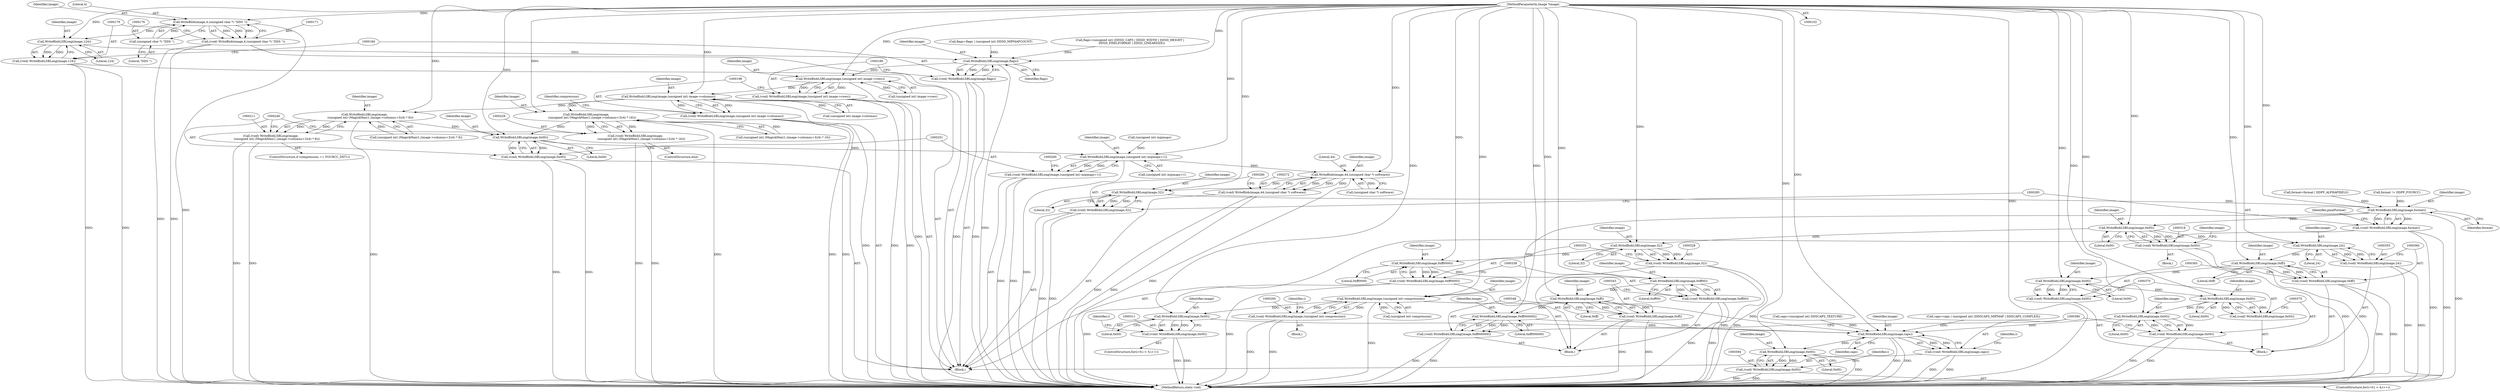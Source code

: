 digraph "0_ImageMagick_d7325bac173492b358417a0ad49fabad44447d52_9@pointer" {
"1000172" [label="(Call,WriteBlob(image,4,(unsigned char *) \"DDS \"))"];
"1000103" [label="(MethodParameterIn,Image *image)"];
"1000175" [label="(Call,(unsigned char *) \"DDS \")"];
"1000170" [label="(Call,(void) WriteBlob(image,4,(unsigned char *) \"DDS \"))"];
"1000180" [label="(Call,WriteBlobLSBLong(image,124))"];
"1000178" [label="(Call,(void) WriteBlobLSBLong(image,124))"];
"1000185" [label="(Call,WriteBlobLSBLong(image,flags))"];
"1000183" [label="(Call,(void) WriteBlobLSBLong(image,flags))"];
"1000190" [label="(Call,WriteBlobLSBLong(image,(unsigned int) image->rows))"];
"1000188" [label="(Call,(void) WriteBlobLSBLong(image,(unsigned int) image->rows))"];
"1000199" [label="(Call,WriteBlobLSBLong(image,(unsigned int) image->columns))"];
"1000197" [label="(Call,(void) WriteBlobLSBLong(image,(unsigned int) image->columns))"];
"1000212" [label="(Call,WriteBlobLSBLong(image,\n             (unsigned int) (MagickMax(1,(image->columns+3)/4) * 8)))"];
"1000210" [label="(Call,(void) WriteBlobLSBLong(image,\n             (unsigned int) (MagickMax(1,(image->columns+3)/4) * 8)))"];
"1000247" [label="(Call,WriteBlobLSBLong(image,0x00))"];
"1000245" [label="(Call,(void) WriteBlobLSBLong(image,0x00))"];
"1000252" [label="(Call,WriteBlobLSBLong(image,(unsigned int) mipmaps+1))"];
"1000250" [label="(Call,(void) WriteBlobLSBLong(image,(unsigned int) mipmaps+1))"];
"1000273" [label="(Call,WriteBlob(image,44,(unsigned char *) software))"];
"1000271" [label="(Call,(void) WriteBlob(image,44,(unsigned char *) software))"];
"1000281" [label="(Call,WriteBlobLSBLong(image,32))"];
"1000279" [label="(Call,(void) WriteBlobLSBLong(image,32))"];
"1000286" [label="(Call,WriteBlobLSBLong(image,format))"];
"1000284" [label="(Call,(void) WriteBlobLSBLong(image,format))"];
"1000296" [label="(Call,WriteBlobLSBLong(image,(unsigned int) compression))"];
"1000294" [label="(Call,(void) WriteBlobLSBLong(image,(unsigned int) compression))"];
"1000312" [label="(Call,WriteBlobLSBLong(image,0x00))"];
"1000310" [label="(Call,(void) WriteBlobLSBLong(image,0x00))"];
"1000381" [label="(Call,WriteBlobLSBLong(image,caps))"];
"1000379" [label="(Call,(void) WriteBlobLSBLong(image,caps))"];
"1000395" [label="(Call,WriteBlobLSBLong(image,0x00))"];
"1000393" [label="(Call,(void) WriteBlobLSBLong(image,0x00))"];
"1000319" [label="(Call,WriteBlobLSBLong(image,0x00))"];
"1000317" [label="(Call,(void) WriteBlobLSBLong(image,0x00))"];
"1000329" [label="(Call,WriteBlobLSBLong(image,32))"];
"1000327" [label="(Call,(void) WriteBlobLSBLong(image,32))"];
"1000334" [label="(Call,WriteBlobLSBLong(image,0xff0000))"];
"1000332" [label="(Call,(void) WriteBlobLSBLong(image,0xff0000))"];
"1000339" [label="(Call,WriteBlobLSBLong(image,0xff00))"];
"1000337" [label="(Call,(void) WriteBlobLSBLong(image,0xff00))"];
"1000344" [label="(Call,WriteBlobLSBLong(image,0xff))"];
"1000342" [label="(Call,(void) WriteBlobLSBLong(image,0xff))"];
"1000349" [label="(Call,WriteBlobLSBLong(image,0xff000000))"];
"1000347" [label="(Call,(void) WriteBlobLSBLong(image,0xff000000))"];
"1000356" [label="(Call,WriteBlobLSBLong(image,24))"];
"1000354" [label="(Call,(void) WriteBlobLSBLong(image,24))"];
"1000361" [label="(Call,WriteBlobLSBLong(image,0xff))"];
"1000359" [label="(Call,(void) WriteBlobLSBLong(image,0xff))"];
"1000366" [label="(Call,WriteBlobLSBLong(image,0x00))"];
"1000364" [label="(Call,(void) WriteBlobLSBLong(image,0x00))"];
"1000371" [label="(Call,WriteBlobLSBLong(image,0x00))"];
"1000369" [label="(Call,(void) WriteBlobLSBLong(image,0x00))"];
"1000376" [label="(Call,WriteBlobLSBLong(image,0x00))"];
"1000374" [label="(Call,(void) WriteBlobLSBLong(image,0x00))"];
"1000230" [label="(Call,WriteBlobLSBLong(image,\n             (unsigned int) (MagickMax(1,(image->columns+3)/4) * 16)))"];
"1000228" [label="(Call,(void) WriteBlobLSBLong(image,\n             (unsigned int) (MagickMax(1,(image->columns+3)/4) * 16)))"];
"1000393" [label="(Call,(void) WriteBlobLSBLong(image,0x00))"];
"1000335" [label="(Identifier,image)"];
"1000170" [label="(Call,(void) WriteBlob(image,4,(unsigned char *) \"DDS \"))"];
"1000296" [label="(Call,WriteBlobLSBLong(image,(unsigned int) compression))"];
"1000191" [label="(Identifier,image)"];
"1000398" [label="(MethodReturn,static void)"];
"1000284" [label="(Call,(void) WriteBlobLSBLong(image,format))"];
"1000180" [label="(Call,WriteBlobLSBLong(image,124))"];
"1000397" [label="(Literal,0x00)"];
"1000297" [label="(Identifier,image)"];
"1000255" [label="(Call,(unsigned int) mipmaps)"];
"1000316" [label="(Block,)"];
"1000337" [label="(Call,(void) WriteBlobLSBLong(image,0xff00))"];
"1000384" [label="(ControlStructure,for(i=0;i < 4;i++))"];
"1000228" [label="(Call,(void) WriteBlobLSBLong(image,\n             (unsigned int) (MagickMax(1,(image->columns+3)/4) * 16)))"];
"1000362" [label="(Identifier,image)"];
"1000347" [label="(Call,(void) WriteBlobLSBLong(image,0xff000000))"];
"1000248" [label="(Identifier,image)"];
"1000373" [label="(Literal,0x00)"];
"1000190" [label="(Call,WriteBlobLSBLong(image,(unsigned int) image->rows))"];
"1000181" [label="(Identifier,image)"];
"1000350" [label="(Identifier,image)"];
"1000319" [label="(Call,WriteBlobLSBLong(image,0x00))"];
"1000126" [label="(Call,caps=(unsigned int) DDSCAPS_TEXTURE)"];
"1000340" [label="(Identifier,image)"];
"1000378" [label="(Literal,0x00)"];
"1000206" [label="(ControlStructure,if (compression == FOURCC_DXT1))"];
"1000313" [label="(Identifier,image)"];
"1000369" [label="(Call,(void) WriteBlobLSBLong(image,0x00))"];
"1000213" [label="(Identifier,image)"];
"1000358" [label="(Literal,24)"];
"1000227" [label="(ControlStructure,else)"];
"1000381" [label="(Call,WriteBlobLSBLong(image,caps))"];
"1000165" [label="(Call,format=format | DDPF_ALPHAPIXELS)"];
"1000159" [label="(Call,format != DDPF_FOURCC)"];
"1000356" [label="(Call,WriteBlobLSBLong(image,24))"];
"1000183" [label="(Call,(void) WriteBlobLSBLong(image,flags))"];
"1000141" [label="(Call,flags=flags | (unsigned int) DDSD_MIPMAPCOUNT)"];
"1000291" [label="(Identifier,pixelFormat)"];
"1000367" [label="(Identifier,image)"];
"1000354" [label="(Call,(void) WriteBlobLSBLong(image,24))"];
"1000376" [label="(Call,WriteBlobLSBLong(image,0x00))"];
"1000336" [label="(Literal,0xff0000)"];
"1000314" [label="(Literal,0x00)"];
"1000177" [label="(Literal,\"DDS \")"];
"1000293" [label="(Block,)"];
"1000334" [label="(Call,WriteBlobLSBLong(image,0xff0000))"];
"1000346" [label="(Literal,0xff)"];
"1000382" [label="(Identifier,image)"];
"1000395" [label="(Call,WriteBlobLSBLong(image,0x00))"];
"1000188" [label="(Call,(void) WriteBlobLSBLong(image,(unsigned int) image->rows))"];
"1000345" [label="(Identifier,image)"];
"1000199" [label="(Call,WriteBlobLSBLong(image,(unsigned int) image->columns))"];
"1000192" [label="(Call,(unsigned int) image->rows)"];
"1000396" [label="(Identifier,image)"];
"1000185" [label="(Call,WriteBlobLSBLong(image,flags))"];
"1000320" [label="(Identifier,image)"];
"1000283" [label="(Literal,32)"];
"1000332" [label="(Call,(void) WriteBlobLSBLong(image,0xff0000))"];
"1000329" [label="(Call,WriteBlobLSBLong(image,32))"];
"1000208" [label="(Identifier,compression)"];
"1000331" [label="(Literal,32)"];
"1000230" [label="(Call,WriteBlobLSBLong(image,\n             (unsigned int) (MagickMax(1,(image->columns+3)/4) * 16)))"];
"1000175" [label="(Call,(unsigned char *) \"DDS \")"];
"1000249" [label="(Literal,0x00)"];
"1000247" [label="(Call,WriteBlobLSBLong(image,0x00))"];
"1000392" [label="(Identifier,i)"];
"1000327" [label="(Call,(void) WriteBlobLSBLong(image,32))"];
"1000364" [label="(Call,(void) WriteBlobLSBLong(image,0x00))"];
"1000174" [label="(Literal,4)"];
"1000212" [label="(Call,WriteBlobLSBLong(image,\n             (unsigned int) (MagickMax(1,(image->columns+3)/4) * 8)))"];
"1000253" [label="(Identifier,image)"];
"1000342" [label="(Call,(void) WriteBlobLSBLong(image,0xff))"];
"1000182" [label="(Literal,124)"];
"1000361" [label="(Call,WriteBlobLSBLong(image,0xff))"];
"1000303" [label="(Identifier,i)"];
"1000339" [label="(Call,WriteBlobLSBLong(image,0xff00))"];
"1000351" [label="(Literal,0xff000000)"];
"1000279" [label="(Call,(void) WriteBlobLSBLong(image,32))"];
"1000250" [label="(Call,(void) WriteBlobLSBLong(image,(unsigned int) mipmaps+1))"];
"1000310" [label="(Call,(void) WriteBlobLSBLong(image,0x00))"];
"1000214" [label="(Call,(unsigned int) (MagickMax(1,(image->columns+3)/4) * 8))"];
"1000312" [label="(Call,WriteBlobLSBLong(image,0x00))"];
"1000383" [label="(Identifier,caps)"];
"1000330" [label="(Identifier,image)"];
"1000281" [label="(Call,WriteBlobLSBLong(image,32))"];
"1000187" [label="(Identifier,flags)"];
"1000148" [label="(Call,caps=caps | (unsigned int) (DDSCAPS_MIPMAP | DDSCAPS_COMPLEX))"];
"1000113" [label="(Call,flags=(unsigned int) (DDSD_CAPS | DDSD_WIDTH | DDSD_HEIGHT |\n    DDSD_PIXELFORMAT | DDSD_LINEARSIZE))"];
"1000309" [label="(Identifier,i)"];
"1000231" [label="(Identifier,image)"];
"1000288" [label="(Identifier,format)"];
"1000374" [label="(Call,(void) WriteBlobLSBLong(image,0x00))"];
"1000368" [label="(Literal,0x00)"];
"1000301" [label="(ControlStructure,for(i=0;i < 5;i++))"];
"1000341" [label="(Literal,0xff00)"];
"1000321" [label="(Literal,0x00)"];
"1000282" [label="(Identifier,image)"];
"1000294" [label="(Call,(void) WriteBlobLSBLong(image,(unsigned int) compression))"];
"1000349" [label="(Call,WriteBlobLSBLong(image,0xff000000))"];
"1000274" [label="(Identifier,image)"];
"1000186" [label="(Identifier,image)"];
"1000107" [label="(Block,)"];
"1000232" [label="(Call,(unsigned int) (MagickMax(1,(image->columns+3)/4) * 16))"];
"1000197" [label="(Call,(void) WriteBlobLSBLong(image,(unsigned int) image->columns))"];
"1000359" [label="(Call,(void) WriteBlobLSBLong(image,0xff))"];
"1000210" [label="(Call,(void) WriteBlobLSBLong(image,\n             (unsigned int) (MagickMax(1,(image->columns+3)/4) * 8)))"];
"1000275" [label="(Literal,44)"];
"1000273" [label="(Call,WriteBlob(image,44,(unsigned char *) software))"];
"1000254" [label="(Call,(unsigned int) mipmaps+1)"];
"1000286" [label="(Call,WriteBlobLSBLong(image,format))"];
"1000366" [label="(Call,WriteBlobLSBLong(image,0x00))"];
"1000357" [label="(Identifier,image)"];
"1000201" [label="(Call,(unsigned int) image->columns)"];
"1000173" [label="(Identifier,image)"];
"1000245" [label="(Call,(void) WriteBlobLSBLong(image,0x00))"];
"1000372" [label="(Identifier,image)"];
"1000271" [label="(Call,(void) WriteBlob(image,44,(unsigned char *) software))"];
"1000353" [label="(Block,)"];
"1000287" [label="(Identifier,image)"];
"1000298" [label="(Call,(unsigned int) compression)"];
"1000200" [label="(Identifier,image)"];
"1000317" [label="(Call,(void) WriteBlobLSBLong(image,0x00))"];
"1000371" [label="(Call,WriteBlobLSBLong(image,0x00))"];
"1000363" [label="(Literal,0xff)"];
"1000103" [label="(MethodParameterIn,Image *image)"];
"1000344" [label="(Call,WriteBlobLSBLong(image,0xff))"];
"1000377" [label="(Identifier,image)"];
"1000178" [label="(Call,(void) WriteBlobLSBLong(image,124))"];
"1000252" [label="(Call,WriteBlobLSBLong(image,(unsigned int) mipmaps+1))"];
"1000386" [label="(Identifier,i)"];
"1000324" [label="(Identifier,image)"];
"1000276" [label="(Call,(unsigned char *) software)"];
"1000379" [label="(Call,(void) WriteBlobLSBLong(image,caps))"];
"1000172" [label="(Call,WriteBlob(image,4,(unsigned char *) \"DDS \"))"];
"1000326" [label="(Block,)"];
"1000172" -> "1000170"  [label="AST: "];
"1000172" -> "1000175"  [label="CFG: "];
"1000173" -> "1000172"  [label="AST: "];
"1000174" -> "1000172"  [label="AST: "];
"1000175" -> "1000172"  [label="AST: "];
"1000170" -> "1000172"  [label="CFG: "];
"1000172" -> "1000398"  [label="DDG: "];
"1000172" -> "1000170"  [label="DDG: "];
"1000172" -> "1000170"  [label="DDG: "];
"1000172" -> "1000170"  [label="DDG: "];
"1000103" -> "1000172"  [label="DDG: "];
"1000175" -> "1000172"  [label="DDG: "];
"1000172" -> "1000180"  [label="DDG: "];
"1000103" -> "1000102"  [label="AST: "];
"1000103" -> "1000398"  [label="DDG: "];
"1000103" -> "1000180"  [label="DDG: "];
"1000103" -> "1000185"  [label="DDG: "];
"1000103" -> "1000190"  [label="DDG: "];
"1000103" -> "1000199"  [label="DDG: "];
"1000103" -> "1000212"  [label="DDG: "];
"1000103" -> "1000230"  [label="DDG: "];
"1000103" -> "1000247"  [label="DDG: "];
"1000103" -> "1000252"  [label="DDG: "];
"1000103" -> "1000273"  [label="DDG: "];
"1000103" -> "1000281"  [label="DDG: "];
"1000103" -> "1000286"  [label="DDG: "];
"1000103" -> "1000296"  [label="DDG: "];
"1000103" -> "1000312"  [label="DDG: "];
"1000103" -> "1000319"  [label="DDG: "];
"1000103" -> "1000329"  [label="DDG: "];
"1000103" -> "1000334"  [label="DDG: "];
"1000103" -> "1000339"  [label="DDG: "];
"1000103" -> "1000344"  [label="DDG: "];
"1000103" -> "1000349"  [label="DDG: "];
"1000103" -> "1000356"  [label="DDG: "];
"1000103" -> "1000361"  [label="DDG: "];
"1000103" -> "1000366"  [label="DDG: "];
"1000103" -> "1000371"  [label="DDG: "];
"1000103" -> "1000376"  [label="DDG: "];
"1000103" -> "1000381"  [label="DDG: "];
"1000103" -> "1000395"  [label="DDG: "];
"1000175" -> "1000177"  [label="CFG: "];
"1000176" -> "1000175"  [label="AST: "];
"1000177" -> "1000175"  [label="AST: "];
"1000170" -> "1000107"  [label="AST: "];
"1000171" -> "1000170"  [label="AST: "];
"1000179" -> "1000170"  [label="CFG: "];
"1000170" -> "1000398"  [label="DDG: "];
"1000170" -> "1000398"  [label="DDG: "];
"1000180" -> "1000178"  [label="AST: "];
"1000180" -> "1000182"  [label="CFG: "];
"1000181" -> "1000180"  [label="AST: "];
"1000182" -> "1000180"  [label="AST: "];
"1000178" -> "1000180"  [label="CFG: "];
"1000180" -> "1000178"  [label="DDG: "];
"1000180" -> "1000178"  [label="DDG: "];
"1000180" -> "1000185"  [label="DDG: "];
"1000178" -> "1000107"  [label="AST: "];
"1000179" -> "1000178"  [label="AST: "];
"1000184" -> "1000178"  [label="CFG: "];
"1000178" -> "1000398"  [label="DDG: "];
"1000178" -> "1000398"  [label="DDG: "];
"1000185" -> "1000183"  [label="AST: "];
"1000185" -> "1000187"  [label="CFG: "];
"1000186" -> "1000185"  [label="AST: "];
"1000187" -> "1000185"  [label="AST: "];
"1000183" -> "1000185"  [label="CFG: "];
"1000185" -> "1000398"  [label="DDG: "];
"1000185" -> "1000183"  [label="DDG: "];
"1000185" -> "1000183"  [label="DDG: "];
"1000141" -> "1000185"  [label="DDG: "];
"1000113" -> "1000185"  [label="DDG: "];
"1000185" -> "1000190"  [label="DDG: "];
"1000183" -> "1000107"  [label="AST: "];
"1000184" -> "1000183"  [label="AST: "];
"1000189" -> "1000183"  [label="CFG: "];
"1000183" -> "1000398"  [label="DDG: "];
"1000183" -> "1000398"  [label="DDG: "];
"1000190" -> "1000188"  [label="AST: "];
"1000190" -> "1000192"  [label="CFG: "];
"1000191" -> "1000190"  [label="AST: "];
"1000192" -> "1000190"  [label="AST: "];
"1000188" -> "1000190"  [label="CFG: "];
"1000190" -> "1000398"  [label="DDG: "];
"1000190" -> "1000188"  [label="DDG: "];
"1000190" -> "1000188"  [label="DDG: "];
"1000192" -> "1000190"  [label="DDG: "];
"1000190" -> "1000199"  [label="DDG: "];
"1000188" -> "1000107"  [label="AST: "];
"1000189" -> "1000188"  [label="AST: "];
"1000198" -> "1000188"  [label="CFG: "];
"1000188" -> "1000398"  [label="DDG: "];
"1000188" -> "1000398"  [label="DDG: "];
"1000199" -> "1000197"  [label="AST: "];
"1000199" -> "1000201"  [label="CFG: "];
"1000200" -> "1000199"  [label="AST: "];
"1000201" -> "1000199"  [label="AST: "];
"1000197" -> "1000199"  [label="CFG: "];
"1000199" -> "1000398"  [label="DDG: "];
"1000199" -> "1000197"  [label="DDG: "];
"1000199" -> "1000197"  [label="DDG: "];
"1000201" -> "1000199"  [label="DDG: "];
"1000199" -> "1000212"  [label="DDG: "];
"1000199" -> "1000230"  [label="DDG: "];
"1000197" -> "1000107"  [label="AST: "];
"1000198" -> "1000197"  [label="AST: "];
"1000208" -> "1000197"  [label="CFG: "];
"1000197" -> "1000398"  [label="DDG: "];
"1000197" -> "1000398"  [label="DDG: "];
"1000212" -> "1000210"  [label="AST: "];
"1000212" -> "1000214"  [label="CFG: "];
"1000213" -> "1000212"  [label="AST: "];
"1000214" -> "1000212"  [label="AST: "];
"1000210" -> "1000212"  [label="CFG: "];
"1000212" -> "1000398"  [label="DDG: "];
"1000212" -> "1000210"  [label="DDG: "];
"1000212" -> "1000210"  [label="DDG: "];
"1000214" -> "1000212"  [label="DDG: "];
"1000212" -> "1000247"  [label="DDG: "];
"1000210" -> "1000206"  [label="AST: "];
"1000211" -> "1000210"  [label="AST: "];
"1000246" -> "1000210"  [label="CFG: "];
"1000210" -> "1000398"  [label="DDG: "];
"1000210" -> "1000398"  [label="DDG: "];
"1000247" -> "1000245"  [label="AST: "];
"1000247" -> "1000249"  [label="CFG: "];
"1000248" -> "1000247"  [label="AST: "];
"1000249" -> "1000247"  [label="AST: "];
"1000245" -> "1000247"  [label="CFG: "];
"1000247" -> "1000245"  [label="DDG: "];
"1000247" -> "1000245"  [label="DDG: "];
"1000230" -> "1000247"  [label="DDG: "];
"1000247" -> "1000252"  [label="DDG: "];
"1000245" -> "1000107"  [label="AST: "];
"1000246" -> "1000245"  [label="AST: "];
"1000251" -> "1000245"  [label="CFG: "];
"1000245" -> "1000398"  [label="DDG: "];
"1000245" -> "1000398"  [label="DDG: "];
"1000252" -> "1000250"  [label="AST: "];
"1000252" -> "1000254"  [label="CFG: "];
"1000253" -> "1000252"  [label="AST: "];
"1000254" -> "1000252"  [label="AST: "];
"1000250" -> "1000252"  [label="CFG: "];
"1000252" -> "1000398"  [label="DDG: "];
"1000252" -> "1000250"  [label="DDG: "];
"1000252" -> "1000250"  [label="DDG: "];
"1000255" -> "1000252"  [label="DDG: "];
"1000252" -> "1000273"  [label="DDG: "];
"1000250" -> "1000107"  [label="AST: "];
"1000251" -> "1000250"  [label="AST: "];
"1000260" -> "1000250"  [label="CFG: "];
"1000250" -> "1000398"  [label="DDG: "];
"1000250" -> "1000398"  [label="DDG: "];
"1000273" -> "1000271"  [label="AST: "];
"1000273" -> "1000276"  [label="CFG: "];
"1000274" -> "1000273"  [label="AST: "];
"1000275" -> "1000273"  [label="AST: "];
"1000276" -> "1000273"  [label="AST: "];
"1000271" -> "1000273"  [label="CFG: "];
"1000273" -> "1000398"  [label="DDG: "];
"1000273" -> "1000271"  [label="DDG: "];
"1000273" -> "1000271"  [label="DDG: "];
"1000273" -> "1000271"  [label="DDG: "];
"1000276" -> "1000273"  [label="DDG: "];
"1000273" -> "1000281"  [label="DDG: "];
"1000271" -> "1000107"  [label="AST: "];
"1000272" -> "1000271"  [label="AST: "];
"1000280" -> "1000271"  [label="CFG: "];
"1000271" -> "1000398"  [label="DDG: "];
"1000271" -> "1000398"  [label="DDG: "];
"1000281" -> "1000279"  [label="AST: "];
"1000281" -> "1000283"  [label="CFG: "];
"1000282" -> "1000281"  [label="AST: "];
"1000283" -> "1000281"  [label="AST: "];
"1000279" -> "1000281"  [label="CFG: "];
"1000281" -> "1000279"  [label="DDG: "];
"1000281" -> "1000279"  [label="DDG: "];
"1000281" -> "1000286"  [label="DDG: "];
"1000279" -> "1000107"  [label="AST: "];
"1000280" -> "1000279"  [label="AST: "];
"1000285" -> "1000279"  [label="CFG: "];
"1000279" -> "1000398"  [label="DDG: "];
"1000279" -> "1000398"  [label="DDG: "];
"1000286" -> "1000284"  [label="AST: "];
"1000286" -> "1000288"  [label="CFG: "];
"1000287" -> "1000286"  [label="AST: "];
"1000288" -> "1000286"  [label="AST: "];
"1000284" -> "1000286"  [label="CFG: "];
"1000286" -> "1000398"  [label="DDG: "];
"1000286" -> "1000284"  [label="DDG: "];
"1000286" -> "1000284"  [label="DDG: "];
"1000159" -> "1000286"  [label="DDG: "];
"1000165" -> "1000286"  [label="DDG: "];
"1000286" -> "1000296"  [label="DDG: "];
"1000286" -> "1000319"  [label="DDG: "];
"1000284" -> "1000107"  [label="AST: "];
"1000285" -> "1000284"  [label="AST: "];
"1000291" -> "1000284"  [label="CFG: "];
"1000284" -> "1000398"  [label="DDG: "];
"1000284" -> "1000398"  [label="DDG: "];
"1000296" -> "1000294"  [label="AST: "];
"1000296" -> "1000298"  [label="CFG: "];
"1000297" -> "1000296"  [label="AST: "];
"1000298" -> "1000296"  [label="AST: "];
"1000294" -> "1000296"  [label="CFG: "];
"1000296" -> "1000398"  [label="DDG: "];
"1000296" -> "1000294"  [label="DDG: "];
"1000296" -> "1000294"  [label="DDG: "];
"1000298" -> "1000296"  [label="DDG: "];
"1000296" -> "1000312"  [label="DDG: "];
"1000296" -> "1000381"  [label="DDG: "];
"1000294" -> "1000293"  [label="AST: "];
"1000295" -> "1000294"  [label="AST: "];
"1000303" -> "1000294"  [label="CFG: "];
"1000294" -> "1000398"  [label="DDG: "];
"1000294" -> "1000398"  [label="DDG: "];
"1000312" -> "1000310"  [label="AST: "];
"1000312" -> "1000314"  [label="CFG: "];
"1000313" -> "1000312"  [label="AST: "];
"1000314" -> "1000312"  [label="AST: "];
"1000310" -> "1000312"  [label="CFG: "];
"1000312" -> "1000310"  [label="DDG: "];
"1000312" -> "1000310"  [label="DDG: "];
"1000312" -> "1000381"  [label="DDG: "];
"1000310" -> "1000301"  [label="AST: "];
"1000311" -> "1000310"  [label="AST: "];
"1000309" -> "1000310"  [label="CFG: "];
"1000310" -> "1000398"  [label="DDG: "];
"1000310" -> "1000398"  [label="DDG: "];
"1000381" -> "1000379"  [label="AST: "];
"1000381" -> "1000383"  [label="CFG: "];
"1000382" -> "1000381"  [label="AST: "];
"1000383" -> "1000381"  [label="AST: "];
"1000379" -> "1000381"  [label="CFG: "];
"1000381" -> "1000398"  [label="DDG: "];
"1000381" -> "1000398"  [label="DDG: "];
"1000381" -> "1000379"  [label="DDG: "];
"1000381" -> "1000379"  [label="DDG: "];
"1000376" -> "1000381"  [label="DDG: "];
"1000349" -> "1000381"  [label="DDG: "];
"1000148" -> "1000381"  [label="DDG: "];
"1000126" -> "1000381"  [label="DDG: "];
"1000381" -> "1000395"  [label="DDG: "];
"1000379" -> "1000107"  [label="AST: "];
"1000380" -> "1000379"  [label="AST: "];
"1000386" -> "1000379"  [label="CFG: "];
"1000379" -> "1000398"  [label="DDG: "];
"1000379" -> "1000398"  [label="DDG: "];
"1000395" -> "1000393"  [label="AST: "];
"1000395" -> "1000397"  [label="CFG: "];
"1000396" -> "1000395"  [label="AST: "];
"1000397" -> "1000395"  [label="AST: "];
"1000393" -> "1000395"  [label="CFG: "];
"1000395" -> "1000398"  [label="DDG: "];
"1000395" -> "1000393"  [label="DDG: "];
"1000395" -> "1000393"  [label="DDG: "];
"1000393" -> "1000384"  [label="AST: "];
"1000394" -> "1000393"  [label="AST: "];
"1000392" -> "1000393"  [label="CFG: "];
"1000393" -> "1000398"  [label="DDG: "];
"1000393" -> "1000398"  [label="DDG: "];
"1000319" -> "1000317"  [label="AST: "];
"1000319" -> "1000321"  [label="CFG: "];
"1000320" -> "1000319"  [label="AST: "];
"1000321" -> "1000319"  [label="AST: "];
"1000317" -> "1000319"  [label="CFG: "];
"1000319" -> "1000317"  [label="DDG: "];
"1000319" -> "1000317"  [label="DDG: "];
"1000319" -> "1000329"  [label="DDG: "];
"1000319" -> "1000356"  [label="DDG: "];
"1000317" -> "1000316"  [label="AST: "];
"1000318" -> "1000317"  [label="AST: "];
"1000324" -> "1000317"  [label="CFG: "];
"1000317" -> "1000398"  [label="DDG: "];
"1000317" -> "1000398"  [label="DDG: "];
"1000329" -> "1000327"  [label="AST: "];
"1000329" -> "1000331"  [label="CFG: "];
"1000330" -> "1000329"  [label="AST: "];
"1000331" -> "1000329"  [label="AST: "];
"1000327" -> "1000329"  [label="CFG: "];
"1000329" -> "1000327"  [label="DDG: "];
"1000329" -> "1000327"  [label="DDG: "];
"1000329" -> "1000334"  [label="DDG: "];
"1000327" -> "1000326"  [label="AST: "];
"1000328" -> "1000327"  [label="AST: "];
"1000333" -> "1000327"  [label="CFG: "];
"1000327" -> "1000398"  [label="DDG: "];
"1000327" -> "1000398"  [label="DDG: "];
"1000334" -> "1000332"  [label="AST: "];
"1000334" -> "1000336"  [label="CFG: "];
"1000335" -> "1000334"  [label="AST: "];
"1000336" -> "1000334"  [label="AST: "];
"1000332" -> "1000334"  [label="CFG: "];
"1000334" -> "1000332"  [label="DDG: "];
"1000334" -> "1000332"  [label="DDG: "];
"1000334" -> "1000339"  [label="DDG: "];
"1000332" -> "1000326"  [label="AST: "];
"1000333" -> "1000332"  [label="AST: "];
"1000338" -> "1000332"  [label="CFG: "];
"1000332" -> "1000398"  [label="DDG: "];
"1000332" -> "1000398"  [label="DDG: "];
"1000339" -> "1000337"  [label="AST: "];
"1000339" -> "1000341"  [label="CFG: "];
"1000340" -> "1000339"  [label="AST: "];
"1000341" -> "1000339"  [label="AST: "];
"1000337" -> "1000339"  [label="CFG: "];
"1000339" -> "1000337"  [label="DDG: "];
"1000339" -> "1000337"  [label="DDG: "];
"1000339" -> "1000344"  [label="DDG: "];
"1000337" -> "1000326"  [label="AST: "];
"1000338" -> "1000337"  [label="AST: "];
"1000343" -> "1000337"  [label="CFG: "];
"1000337" -> "1000398"  [label="DDG: "];
"1000337" -> "1000398"  [label="DDG: "];
"1000344" -> "1000342"  [label="AST: "];
"1000344" -> "1000346"  [label="CFG: "];
"1000345" -> "1000344"  [label="AST: "];
"1000346" -> "1000344"  [label="AST: "];
"1000342" -> "1000344"  [label="CFG: "];
"1000344" -> "1000342"  [label="DDG: "];
"1000344" -> "1000342"  [label="DDG: "];
"1000344" -> "1000349"  [label="DDG: "];
"1000342" -> "1000326"  [label="AST: "];
"1000343" -> "1000342"  [label="AST: "];
"1000348" -> "1000342"  [label="CFG: "];
"1000342" -> "1000398"  [label="DDG: "];
"1000342" -> "1000398"  [label="DDG: "];
"1000349" -> "1000347"  [label="AST: "];
"1000349" -> "1000351"  [label="CFG: "];
"1000350" -> "1000349"  [label="AST: "];
"1000351" -> "1000349"  [label="AST: "];
"1000347" -> "1000349"  [label="CFG: "];
"1000349" -> "1000347"  [label="DDG: "];
"1000349" -> "1000347"  [label="DDG: "];
"1000347" -> "1000326"  [label="AST: "];
"1000348" -> "1000347"  [label="AST: "];
"1000380" -> "1000347"  [label="CFG: "];
"1000347" -> "1000398"  [label="DDG: "];
"1000347" -> "1000398"  [label="DDG: "];
"1000356" -> "1000354"  [label="AST: "];
"1000356" -> "1000358"  [label="CFG: "];
"1000357" -> "1000356"  [label="AST: "];
"1000358" -> "1000356"  [label="AST: "];
"1000354" -> "1000356"  [label="CFG: "];
"1000356" -> "1000354"  [label="DDG: "];
"1000356" -> "1000354"  [label="DDG: "];
"1000356" -> "1000361"  [label="DDG: "];
"1000354" -> "1000353"  [label="AST: "];
"1000355" -> "1000354"  [label="AST: "];
"1000360" -> "1000354"  [label="CFG: "];
"1000354" -> "1000398"  [label="DDG: "];
"1000354" -> "1000398"  [label="DDG: "];
"1000361" -> "1000359"  [label="AST: "];
"1000361" -> "1000363"  [label="CFG: "];
"1000362" -> "1000361"  [label="AST: "];
"1000363" -> "1000361"  [label="AST: "];
"1000359" -> "1000361"  [label="CFG: "];
"1000361" -> "1000359"  [label="DDG: "];
"1000361" -> "1000359"  [label="DDG: "];
"1000361" -> "1000366"  [label="DDG: "];
"1000359" -> "1000353"  [label="AST: "];
"1000360" -> "1000359"  [label="AST: "];
"1000365" -> "1000359"  [label="CFG: "];
"1000359" -> "1000398"  [label="DDG: "];
"1000359" -> "1000398"  [label="DDG: "];
"1000366" -> "1000364"  [label="AST: "];
"1000366" -> "1000368"  [label="CFG: "];
"1000367" -> "1000366"  [label="AST: "];
"1000368" -> "1000366"  [label="AST: "];
"1000364" -> "1000366"  [label="CFG: "];
"1000366" -> "1000364"  [label="DDG: "];
"1000366" -> "1000364"  [label="DDG: "];
"1000366" -> "1000371"  [label="DDG: "];
"1000364" -> "1000353"  [label="AST: "];
"1000365" -> "1000364"  [label="AST: "];
"1000370" -> "1000364"  [label="CFG: "];
"1000371" -> "1000369"  [label="AST: "];
"1000371" -> "1000373"  [label="CFG: "];
"1000372" -> "1000371"  [label="AST: "];
"1000373" -> "1000371"  [label="AST: "];
"1000369" -> "1000371"  [label="CFG: "];
"1000371" -> "1000369"  [label="DDG: "];
"1000371" -> "1000369"  [label="DDG: "];
"1000371" -> "1000376"  [label="DDG: "];
"1000369" -> "1000353"  [label="AST: "];
"1000370" -> "1000369"  [label="AST: "];
"1000375" -> "1000369"  [label="CFG: "];
"1000376" -> "1000374"  [label="AST: "];
"1000376" -> "1000378"  [label="CFG: "];
"1000377" -> "1000376"  [label="AST: "];
"1000378" -> "1000376"  [label="AST: "];
"1000374" -> "1000376"  [label="CFG: "];
"1000376" -> "1000374"  [label="DDG: "];
"1000376" -> "1000374"  [label="DDG: "];
"1000374" -> "1000353"  [label="AST: "];
"1000375" -> "1000374"  [label="AST: "];
"1000380" -> "1000374"  [label="CFG: "];
"1000374" -> "1000398"  [label="DDG: "];
"1000374" -> "1000398"  [label="DDG: "];
"1000230" -> "1000228"  [label="AST: "];
"1000230" -> "1000232"  [label="CFG: "];
"1000231" -> "1000230"  [label="AST: "];
"1000232" -> "1000230"  [label="AST: "];
"1000228" -> "1000230"  [label="CFG: "];
"1000230" -> "1000398"  [label="DDG: "];
"1000230" -> "1000228"  [label="DDG: "];
"1000230" -> "1000228"  [label="DDG: "];
"1000232" -> "1000230"  [label="DDG: "];
"1000228" -> "1000227"  [label="AST: "];
"1000229" -> "1000228"  [label="AST: "];
"1000246" -> "1000228"  [label="CFG: "];
"1000228" -> "1000398"  [label="DDG: "];
"1000228" -> "1000398"  [label="DDG: "];
}
